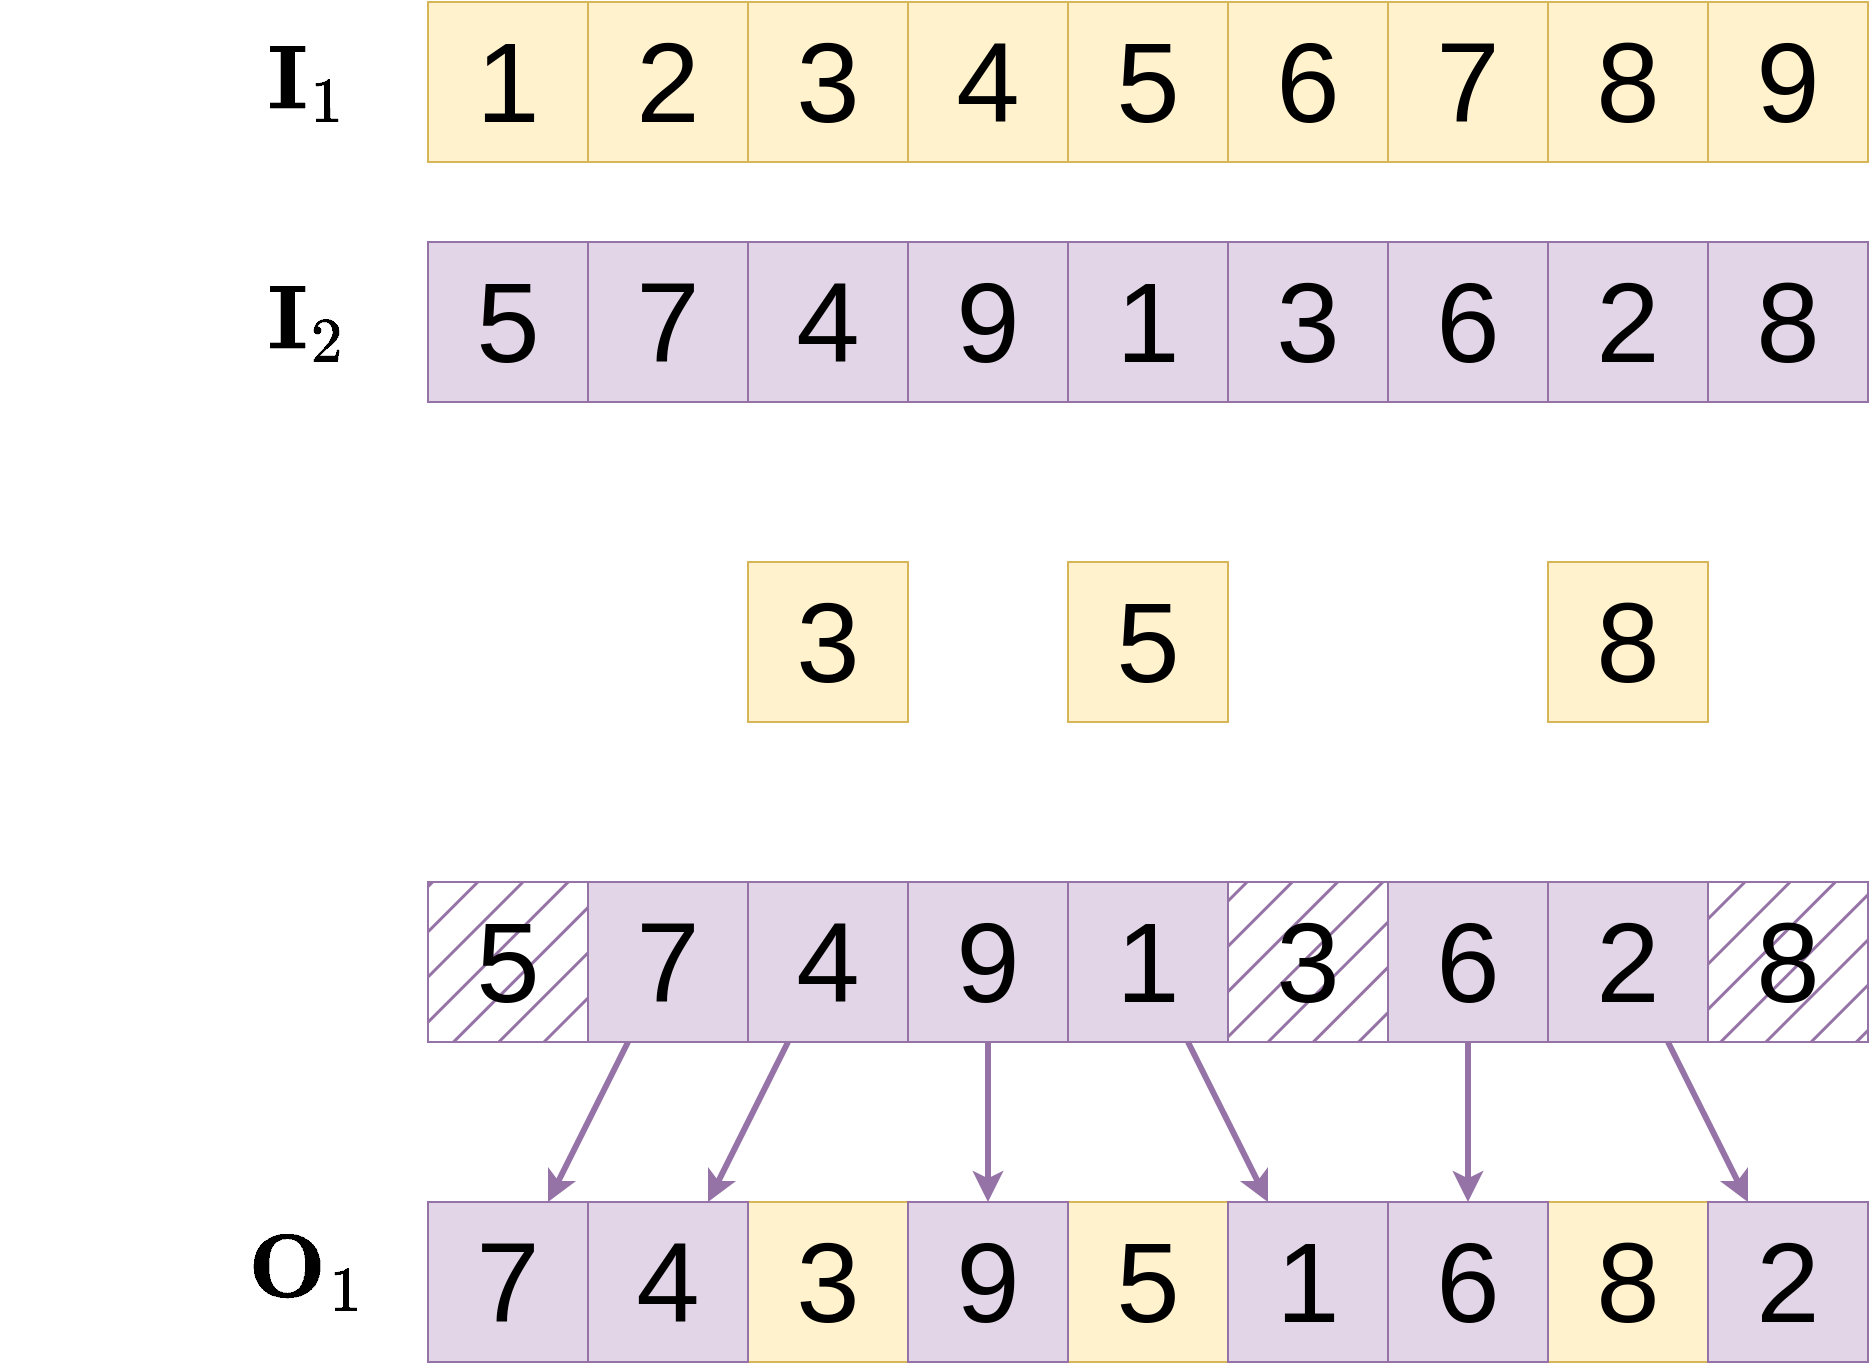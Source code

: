<mxfile version="21.6.5" type="device">
  <diagram name="Page-1" id="GnqvogkwCRUVEUPl14GR">
    <mxGraphModel dx="1434" dy="854" grid="1" gridSize="10" guides="1" tooltips="1" connect="1" arrows="1" fold="1" page="1" pageScale="1" pageWidth="827" pageHeight="1169" math="1" shadow="0">
      <root>
        <mxCell id="0" />
        <mxCell id="1" parent="0" />
        <mxCell id="XZr7GPm-KLnJg33L7-HR-1" value="&lt;font style=&quot;font-size: 57px;&quot;&gt;1&lt;/font&gt;" style="whiteSpace=wrap;html=1;aspect=fixed;fillColor=#fff2cc;strokeColor=#d6b656;" vertex="1" parent="1">
          <mxGeometry x="99" y="80" width="80" height="80" as="geometry" />
        </mxCell>
        <mxCell id="XZr7GPm-KLnJg33L7-HR-2" value="&lt;font style=&quot;font-size: 57px;&quot;&gt;2&lt;/font&gt;" style="whiteSpace=wrap;html=1;aspect=fixed;fillColor=#fff2cc;strokeColor=#d6b656;" vertex="1" parent="1">
          <mxGeometry x="179" y="80" width="80" height="80" as="geometry" />
        </mxCell>
        <mxCell id="XZr7GPm-KLnJg33L7-HR-3" value="&lt;font style=&quot;font-size: 57px;&quot;&gt;3&lt;/font&gt;" style="whiteSpace=wrap;html=1;aspect=fixed;fillColor=#fff2cc;strokeColor=#d6b656;" vertex="1" parent="1">
          <mxGeometry x="259" y="80" width="80" height="80" as="geometry" />
        </mxCell>
        <mxCell id="XZr7GPm-KLnJg33L7-HR-4" value="&lt;font style=&quot;font-size: 57px;&quot;&gt;4&lt;/font&gt;" style="whiteSpace=wrap;html=1;aspect=fixed;fillColor=#fff2cc;strokeColor=#d6b656;" vertex="1" parent="1">
          <mxGeometry x="339" y="80" width="80" height="80" as="geometry" />
        </mxCell>
        <mxCell id="XZr7GPm-KLnJg33L7-HR-5" value="&lt;font style=&quot;font-size: 57px;&quot;&gt;5&lt;/font&gt;" style="whiteSpace=wrap;html=1;aspect=fixed;fillColor=#fff2cc;strokeColor=#d6b656;" vertex="1" parent="1">
          <mxGeometry x="419" y="80" width="80" height="80" as="geometry" />
        </mxCell>
        <mxCell id="XZr7GPm-KLnJg33L7-HR-6" value="&lt;font style=&quot;font-size: 57px;&quot;&gt;6&lt;/font&gt;" style="whiteSpace=wrap;html=1;aspect=fixed;fillColor=#fff2cc;strokeColor=#d6b656;" vertex="1" parent="1">
          <mxGeometry x="499" y="80" width="80" height="80" as="geometry" />
        </mxCell>
        <mxCell id="XZr7GPm-KLnJg33L7-HR-7" value="&lt;font style=&quot;font-size: 57px;&quot;&gt;7&lt;/font&gt;" style="whiteSpace=wrap;html=1;aspect=fixed;fillColor=#fff2cc;strokeColor=#d6b656;" vertex="1" parent="1">
          <mxGeometry x="579" y="80" width="80" height="80" as="geometry" />
        </mxCell>
        <mxCell id="XZr7GPm-KLnJg33L7-HR-8" value="&lt;font style=&quot;font-size: 57px;&quot;&gt;8&lt;br&gt;&lt;/font&gt;" style="whiteSpace=wrap;html=1;aspect=fixed;fillColor=#fff2cc;strokeColor=#d6b656;" vertex="1" parent="1">
          <mxGeometry x="659" y="80" width="80" height="80" as="geometry" />
        </mxCell>
        <mxCell id="XZr7GPm-KLnJg33L7-HR-9" value="&lt;font style=&quot;font-size: 57px;&quot;&gt;5&lt;/font&gt;" style="whiteSpace=wrap;html=1;aspect=fixed;fillColor=#e1d5e7;strokeColor=#9673a6;" vertex="1" parent="1">
          <mxGeometry x="99" y="200" width="80" height="80" as="geometry" />
        </mxCell>
        <mxCell id="XZr7GPm-KLnJg33L7-HR-10" value="&lt;font style=&quot;font-size: 57px;&quot;&gt;7&lt;/font&gt;" style="whiteSpace=wrap;html=1;aspect=fixed;fillColor=#e1d5e7;strokeColor=#9673a6;" vertex="1" parent="1">
          <mxGeometry x="179" y="200" width="80" height="80" as="geometry" />
        </mxCell>
        <mxCell id="XZr7GPm-KLnJg33L7-HR-11" value="&lt;font style=&quot;font-size: 57px;&quot;&gt;4&lt;/font&gt;" style="whiteSpace=wrap;html=1;aspect=fixed;fillColor=#e1d5e7;strokeColor=#9673a6;" vertex="1" parent="1">
          <mxGeometry x="259" y="200" width="80" height="80" as="geometry" />
        </mxCell>
        <mxCell id="XZr7GPm-KLnJg33L7-HR-12" value="&lt;font style=&quot;font-size: 57px;&quot;&gt;9&lt;/font&gt;" style="whiteSpace=wrap;html=1;aspect=fixed;fillColor=#e1d5e7;strokeColor=#9673a6;" vertex="1" parent="1">
          <mxGeometry x="339" y="200" width="80" height="80" as="geometry" />
        </mxCell>
        <mxCell id="XZr7GPm-KLnJg33L7-HR-13" value="&lt;font style=&quot;font-size: 57px;&quot;&gt;1&lt;/font&gt;" style="whiteSpace=wrap;html=1;aspect=fixed;fillColor=#e1d5e7;strokeColor=#9673a6;" vertex="1" parent="1">
          <mxGeometry x="419" y="200" width="80" height="80" as="geometry" />
        </mxCell>
        <mxCell id="XZr7GPm-KLnJg33L7-HR-14" value="&lt;font style=&quot;font-size: 57px;&quot;&gt;3&lt;/font&gt;" style="whiteSpace=wrap;html=1;aspect=fixed;fillColor=#e1d5e7;strokeColor=#9673a6;" vertex="1" parent="1">
          <mxGeometry x="499" y="200" width="80" height="80" as="geometry" />
        </mxCell>
        <mxCell id="XZr7GPm-KLnJg33L7-HR-15" value="&lt;font style=&quot;font-size: 57px;&quot;&gt;6&lt;/font&gt;" style="whiteSpace=wrap;html=1;aspect=fixed;fillColor=#e1d5e7;strokeColor=#9673a6;" vertex="1" parent="1">
          <mxGeometry x="579" y="200" width="80" height="80" as="geometry" />
        </mxCell>
        <mxCell id="XZr7GPm-KLnJg33L7-HR-16" value="&lt;font style=&quot;font-size: 57px;&quot;&gt;2&lt;br&gt;&lt;/font&gt;" style="whiteSpace=wrap;html=1;aspect=fixed;fillColor=#e1d5e7;strokeColor=#9673a6;" vertex="1" parent="1">
          <mxGeometry x="659" y="200" width="80" height="80" as="geometry" />
        </mxCell>
        <mxCell id="XZr7GPm-KLnJg33L7-HR-17" value="$$\mathbf{I}_1$$" style="text;html=1;strokeColor=none;fillColor=none;align=center;verticalAlign=middle;whiteSpace=wrap;rounded=0;strokeWidth=7;fontSize=38;" vertex="1" parent="1">
          <mxGeometry x="9" y="95" width="60" height="50" as="geometry" />
        </mxCell>
        <mxCell id="XZr7GPm-KLnJg33L7-HR-18" value="$$\mathbf{I}_2$$" style="text;html=1;strokeColor=none;fillColor=none;align=center;verticalAlign=middle;whiteSpace=wrap;rounded=0;strokeWidth=7;fontSize=38;" vertex="1" parent="1">
          <mxGeometry x="9" y="215" width="60" height="50" as="geometry" />
        </mxCell>
        <mxCell id="XZr7GPm-KLnJg33L7-HR-19" value="&lt;font style=&quot;font-size: 57px;&quot;&gt;9&lt;br&gt;&lt;/font&gt;" style="whiteSpace=wrap;html=1;aspect=fixed;fillColor=#fff2cc;strokeColor=#d6b656;" vertex="1" parent="1">
          <mxGeometry x="739" y="80" width="80" height="80" as="geometry" />
        </mxCell>
        <mxCell id="XZr7GPm-KLnJg33L7-HR-20" value="&lt;font style=&quot;font-size: 57px;&quot;&gt;8&lt;br&gt;&lt;/font&gt;" style="whiteSpace=wrap;html=1;aspect=fixed;fillColor=#e1d5e7;strokeColor=#9673a6;" vertex="1" parent="1">
          <mxGeometry x="739" y="200" width="80" height="80" as="geometry" />
        </mxCell>
        <mxCell id="XZr7GPm-KLnJg33L7-HR-21" value="&lt;font style=&quot;font-size: 57px;&quot;&gt;3&lt;/font&gt;" style="whiteSpace=wrap;html=1;aspect=fixed;fillColor=#fff2cc;strokeColor=#d6b656;" vertex="1" parent="1">
          <mxGeometry x="259" y="360" width="80" height="80" as="geometry" />
        </mxCell>
        <mxCell id="XZr7GPm-KLnJg33L7-HR-22" value="&lt;font style=&quot;font-size: 57px;&quot;&gt;5&lt;/font&gt;" style="whiteSpace=wrap;html=1;aspect=fixed;fillColor=#fff2cc;strokeColor=#d6b656;" vertex="1" parent="1">
          <mxGeometry x="419" y="360" width="80" height="80" as="geometry" />
        </mxCell>
        <mxCell id="XZr7GPm-KLnJg33L7-HR-23" value="&lt;font style=&quot;font-size: 57px;&quot;&gt;8&lt;br&gt;&lt;/font&gt;" style="whiteSpace=wrap;html=1;aspect=fixed;fillColor=#fff2cc;strokeColor=#d6b656;" vertex="1" parent="1">
          <mxGeometry x="659" y="360" width="80" height="80" as="geometry" />
        </mxCell>
        <mxCell id="XZr7GPm-KLnJg33L7-HR-24" value="&lt;font style=&quot;font-size: 57px;&quot;&gt;5&lt;/font&gt;" style="whiteSpace=wrap;html=1;aspect=fixed;fillColor=#9673a6;strokeColor=#9673a6;fillStyle=hatch;" vertex="1" parent="1">
          <mxGeometry x="99" y="520" width="80" height="80" as="geometry" />
        </mxCell>
        <mxCell id="XZr7GPm-KLnJg33L7-HR-42" style="rounded=0;orthogonalLoop=1;jettySize=auto;html=1;strokeWidth=3;fillColor=#e1d5e7;strokeColor=#9673a6;" edge="1" parent="1" source="XZr7GPm-KLnJg33L7-HR-25" target="XZr7GPm-KLnJg33L7-HR-36">
          <mxGeometry relative="1" as="geometry" />
        </mxCell>
        <mxCell id="XZr7GPm-KLnJg33L7-HR-25" value="&lt;font style=&quot;font-size: 57px;&quot;&gt;7&lt;/font&gt;" style="whiteSpace=wrap;html=1;aspect=fixed;fillColor=#e1d5e7;strokeColor=#9673a6;" vertex="1" parent="1">
          <mxGeometry x="179" y="520" width="80" height="80" as="geometry" />
        </mxCell>
        <mxCell id="XZr7GPm-KLnJg33L7-HR-26" value="&lt;font style=&quot;font-size: 57px;&quot;&gt;4&lt;/font&gt;" style="whiteSpace=wrap;html=1;aspect=fixed;fillColor=#e1d5e7;strokeColor=#9673a6;" vertex="1" parent="1">
          <mxGeometry x="259" y="520" width="80" height="80" as="geometry" />
        </mxCell>
        <mxCell id="XZr7GPm-KLnJg33L7-HR-27" value="&lt;font style=&quot;font-size: 57px;&quot;&gt;9&lt;/font&gt;" style="whiteSpace=wrap;html=1;aspect=fixed;fillColor=#e1d5e7;strokeColor=#9673a6;" vertex="1" parent="1">
          <mxGeometry x="339" y="520" width="80" height="80" as="geometry" />
        </mxCell>
        <mxCell id="XZr7GPm-KLnJg33L7-HR-28" value="&lt;font style=&quot;font-size: 57px;&quot;&gt;1&lt;/font&gt;" style="whiteSpace=wrap;html=1;aspect=fixed;fillColor=#e1d5e7;strokeColor=#9673a6;" vertex="1" parent="1">
          <mxGeometry x="419" y="520" width="80" height="80" as="geometry" />
        </mxCell>
        <mxCell id="XZr7GPm-KLnJg33L7-HR-29" value="&lt;font style=&quot;font-size: 57px;&quot;&gt;3&lt;/font&gt;" style="whiteSpace=wrap;html=1;aspect=fixed;fillColor=#9673a6;strokeColor=#9673a6;fillStyle=hatch;" vertex="1" parent="1">
          <mxGeometry x="499" y="520" width="80" height="80" as="geometry" />
        </mxCell>
        <mxCell id="XZr7GPm-KLnJg33L7-HR-30" value="&lt;font style=&quot;font-size: 57px;&quot;&gt;6&lt;/font&gt;" style="whiteSpace=wrap;html=1;aspect=fixed;fillColor=#e1d5e7;strokeColor=#9673a6;" vertex="1" parent="1">
          <mxGeometry x="579" y="520" width="80" height="80" as="geometry" />
        </mxCell>
        <mxCell id="XZr7GPm-KLnJg33L7-HR-31" value="&lt;font style=&quot;font-size: 57px;&quot;&gt;2&lt;br&gt;&lt;/font&gt;" style="whiteSpace=wrap;html=1;aspect=fixed;fillColor=#e1d5e7;strokeColor=#9673a6;" vertex="1" parent="1">
          <mxGeometry x="659" y="520" width="80" height="80" as="geometry" />
        </mxCell>
        <mxCell id="XZr7GPm-KLnJg33L7-HR-32" value="&lt;font style=&quot;font-size: 57px;&quot;&gt;8&lt;br&gt;&lt;/font&gt;" style="whiteSpace=wrap;html=1;aspect=fixed;fillColor=#9673a6;strokeColor=#9673a6;fillStyle=hatch;" vertex="1" parent="1">
          <mxGeometry x="739" y="520" width="80" height="80" as="geometry" />
        </mxCell>
        <mxCell id="XZr7GPm-KLnJg33L7-HR-33" value="&lt;font style=&quot;font-size: 57px;&quot;&gt;3&lt;/font&gt;" style="whiteSpace=wrap;html=1;aspect=fixed;fillColor=#fff2cc;strokeColor=#d6b656;" vertex="1" parent="1">
          <mxGeometry x="259" y="680" width="80" height="80" as="geometry" />
        </mxCell>
        <mxCell id="XZr7GPm-KLnJg33L7-HR-34" value="&lt;font style=&quot;font-size: 57px;&quot;&gt;5&lt;/font&gt;" style="whiteSpace=wrap;html=1;aspect=fixed;fillColor=#fff2cc;strokeColor=#d6b656;" vertex="1" parent="1">
          <mxGeometry x="419" y="680" width="80" height="80" as="geometry" />
        </mxCell>
        <mxCell id="XZr7GPm-KLnJg33L7-HR-35" value="&lt;font style=&quot;font-size: 57px;&quot;&gt;8&lt;br&gt;&lt;/font&gt;" style="whiteSpace=wrap;html=1;aspect=fixed;fillColor=#fff2cc;strokeColor=#d6b656;" vertex="1" parent="1">
          <mxGeometry x="659" y="680" width="80" height="80" as="geometry" />
        </mxCell>
        <mxCell id="XZr7GPm-KLnJg33L7-HR-36" value="&lt;font style=&quot;font-size: 57px;&quot;&gt;7&lt;/font&gt;" style="whiteSpace=wrap;html=1;aspect=fixed;fillColor=#e1d5e7;strokeColor=#9673a6;" vertex="1" parent="1">
          <mxGeometry x="99" y="680" width="80" height="80" as="geometry" />
        </mxCell>
        <mxCell id="XZr7GPm-KLnJg33L7-HR-37" value="&lt;font style=&quot;font-size: 57px;&quot;&gt;4&lt;/font&gt;" style="whiteSpace=wrap;html=1;aspect=fixed;fillColor=#e1d5e7;strokeColor=#9673a6;" vertex="1" parent="1">
          <mxGeometry x="179" y="680" width="80" height="80" as="geometry" />
        </mxCell>
        <mxCell id="XZr7GPm-KLnJg33L7-HR-38" value="&lt;font style=&quot;font-size: 57px;&quot;&gt;9&lt;/font&gt;" style="whiteSpace=wrap;html=1;aspect=fixed;fillColor=#e1d5e7;strokeColor=#9673a6;" vertex="1" parent="1">
          <mxGeometry x="339" y="680" width="80" height="80" as="geometry" />
        </mxCell>
        <mxCell id="XZr7GPm-KLnJg33L7-HR-39" value="&lt;font style=&quot;font-size: 57px;&quot;&gt;1&lt;/font&gt;" style="whiteSpace=wrap;html=1;aspect=fixed;fillColor=#e1d5e7;strokeColor=#9673a6;" vertex="1" parent="1">
          <mxGeometry x="499" y="680" width="80" height="80" as="geometry" />
        </mxCell>
        <mxCell id="XZr7GPm-KLnJg33L7-HR-40" value="&lt;font style=&quot;font-size: 57px;&quot;&gt;6&lt;/font&gt;" style="whiteSpace=wrap;html=1;aspect=fixed;fillColor=#e1d5e7;strokeColor=#9673a6;" vertex="1" parent="1">
          <mxGeometry x="579" y="680" width="80" height="80" as="geometry" />
        </mxCell>
        <mxCell id="XZr7GPm-KLnJg33L7-HR-41" value="&lt;font style=&quot;font-size: 57px;&quot;&gt;2&lt;br&gt;&lt;/font&gt;" style="whiteSpace=wrap;html=1;aspect=fixed;fillColor=#e1d5e7;strokeColor=#9673a6;" vertex="1" parent="1">
          <mxGeometry x="739" y="680" width="80" height="80" as="geometry" />
        </mxCell>
        <mxCell id="XZr7GPm-KLnJg33L7-HR-43" style="rounded=0;orthogonalLoop=1;jettySize=auto;html=1;strokeWidth=3;fillColor=#e1d5e7;strokeColor=#9673a6;" edge="1" parent="1" source="XZr7GPm-KLnJg33L7-HR-26" target="XZr7GPm-KLnJg33L7-HR-37">
          <mxGeometry relative="1" as="geometry">
            <mxPoint x="229" y="610" as="sourcePoint" />
            <mxPoint x="176" y="690" as="targetPoint" />
          </mxGeometry>
        </mxCell>
        <mxCell id="XZr7GPm-KLnJg33L7-HR-44" style="rounded=0;orthogonalLoop=1;jettySize=auto;html=1;strokeWidth=3;fillColor=#e1d5e7;strokeColor=#9673a6;" edge="1" parent="1" source="XZr7GPm-KLnJg33L7-HR-27" target="XZr7GPm-KLnJg33L7-HR-38">
          <mxGeometry relative="1" as="geometry">
            <mxPoint x="289" y="610" as="sourcePoint" />
            <mxPoint x="249" y="690" as="targetPoint" />
          </mxGeometry>
        </mxCell>
        <mxCell id="XZr7GPm-KLnJg33L7-HR-45" style="rounded=0;orthogonalLoop=1;jettySize=auto;html=1;strokeWidth=3;fillColor=#e1d5e7;strokeColor=#9673a6;" edge="1" parent="1" source="XZr7GPm-KLnJg33L7-HR-28" target="XZr7GPm-KLnJg33L7-HR-39">
          <mxGeometry relative="1" as="geometry">
            <mxPoint x="299" y="620" as="sourcePoint" />
            <mxPoint x="259" y="700" as="targetPoint" />
          </mxGeometry>
        </mxCell>
        <mxCell id="XZr7GPm-KLnJg33L7-HR-46" style="rounded=0;orthogonalLoop=1;jettySize=auto;html=1;strokeWidth=3;fillColor=#e1d5e7;strokeColor=#9673a6;" edge="1" parent="1" source="XZr7GPm-KLnJg33L7-HR-30" target="XZr7GPm-KLnJg33L7-HR-40">
          <mxGeometry relative="1" as="geometry">
            <mxPoint x="309" y="630" as="sourcePoint" />
            <mxPoint x="269" y="710" as="targetPoint" />
          </mxGeometry>
        </mxCell>
        <mxCell id="XZr7GPm-KLnJg33L7-HR-47" style="rounded=0;orthogonalLoop=1;jettySize=auto;html=1;strokeWidth=3;fillColor=#e1d5e7;strokeColor=#9673a6;" edge="1" parent="1" source="XZr7GPm-KLnJg33L7-HR-31" target="XZr7GPm-KLnJg33L7-HR-41">
          <mxGeometry relative="1" as="geometry">
            <mxPoint x="319" y="640" as="sourcePoint" />
            <mxPoint x="279" y="720" as="targetPoint" />
          </mxGeometry>
        </mxCell>
        <mxCell id="XZr7GPm-KLnJg33L7-HR-50" value="$$\mathbf{O}_1$$" style="text;html=1;strokeColor=none;fillColor=none;align=center;verticalAlign=middle;whiteSpace=wrap;rounded=0;strokeWidth=7;fontSize=38;" vertex="1" parent="1">
          <mxGeometry x="9" y="690" width="60" height="50" as="geometry" />
        </mxCell>
      </root>
    </mxGraphModel>
  </diagram>
</mxfile>
